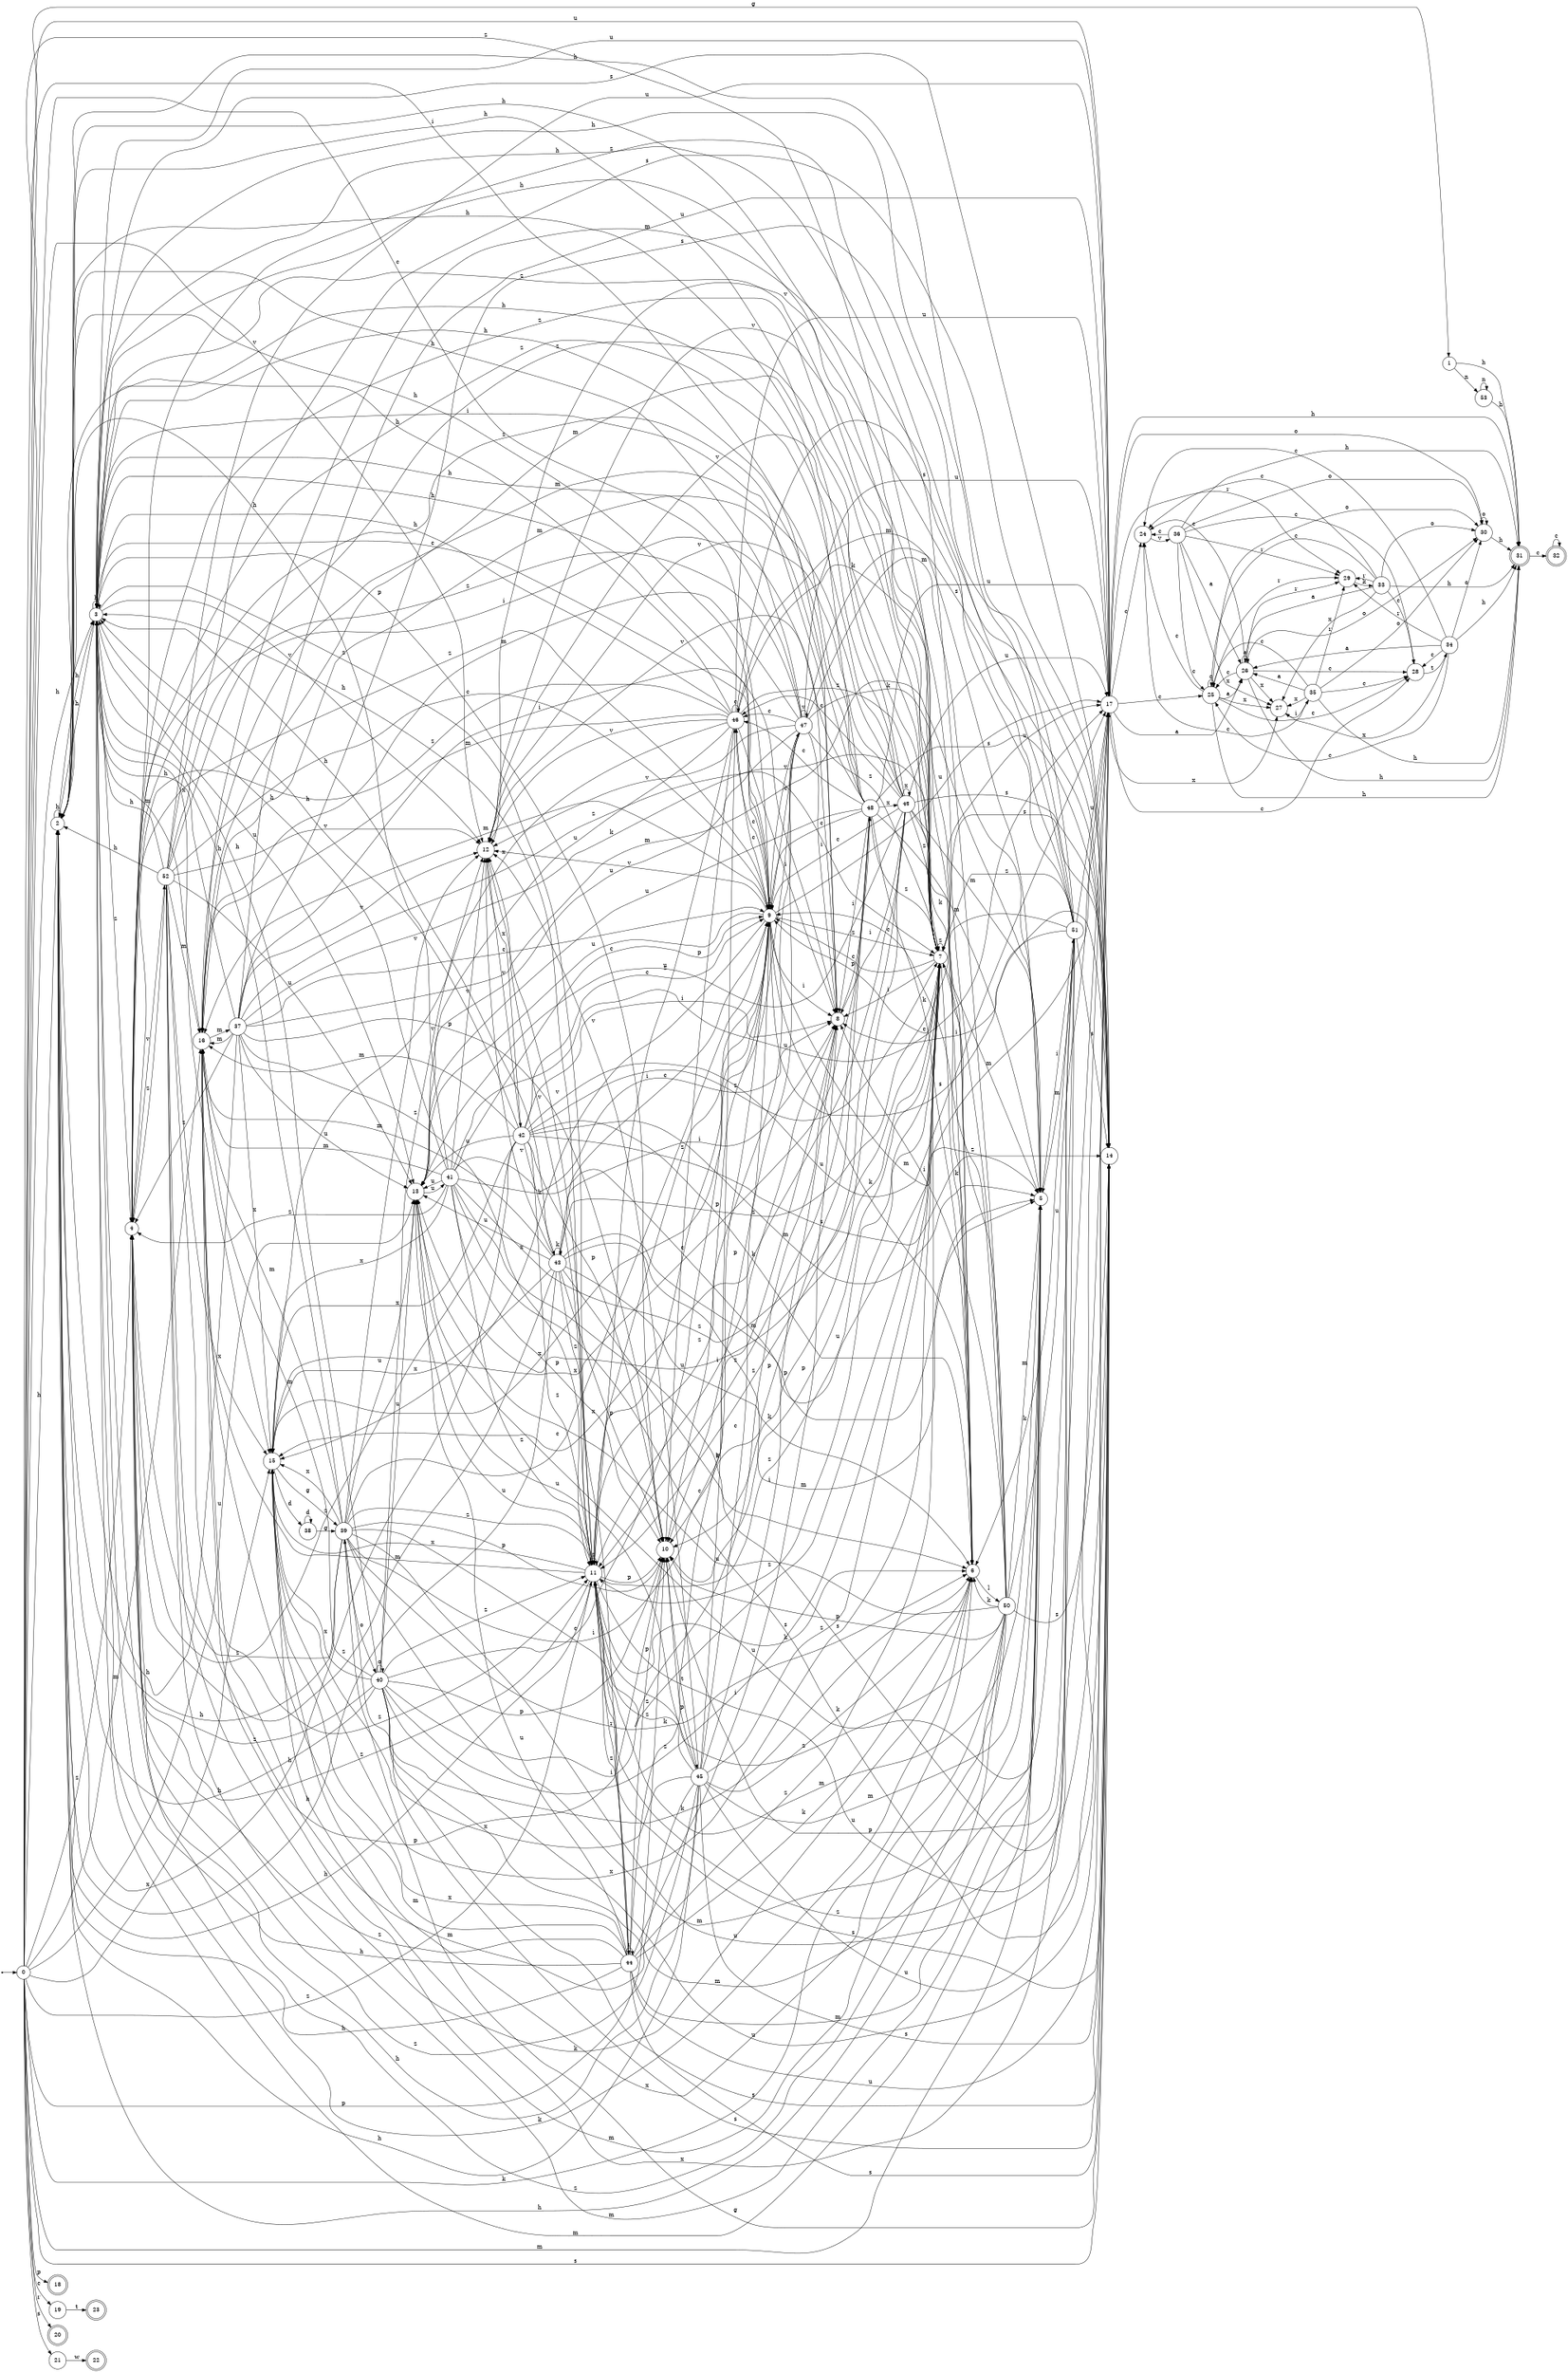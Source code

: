 digraph finite_state_machine {
rankdir=LR;
size="20,20";
node [shape = point]; "dummy0"
node [shape = circle]; "0";
"dummy0" -> "0";
node [shape = circle]; "1";
node [shape = circle]; "2";
node [shape = circle]; "3";
node [shape = circle]; "4";
node [shape = circle]; "5";
node [shape = circle]; "6";
node [shape = circle]; "7";
node [shape = circle]; "8";
node [shape = circle]; "9";
node [shape = circle]; "10";
node [shape = circle]; "11";
node [shape = circle]; "12";
node [shape = circle]; "13";
node [shape = circle]; "14";
node [shape = circle]; "15";
node [shape = circle]; "16";
node [shape = circle]; "17";
node [shape = doublecircle]; "18";node [shape = circle]; "19";
node [shape = doublecircle]; "20";node [shape = circle]; "21";
node [shape = doublecircle]; "22";node [shape = doublecircle]; "23";node [shape = circle]; "24";
node [shape = circle]; "25";
node [shape = circle]; "26";
node [shape = circle]; "27";
node [shape = circle]; "28";
node [shape = circle]; "29";
node [shape = circle]; "30";
node [shape = doublecircle]; "31";node [shape = doublecircle]; "32";node [shape = circle]; "33";
node [shape = circle]; "34";
node [shape = circle]; "35";
node [shape = circle]; "36";
node [shape = circle]; "37";
node [shape = circle]; "38";
node [shape = circle]; "39";
node [shape = circle]; "40";
node [shape = circle]; "41";
node [shape = circle]; "42";
node [shape = circle]; "43";
node [shape = circle]; "44";
node [shape = circle]; "45";
node [shape = circle]; "46";
node [shape = circle]; "47";
node [shape = circle]; "48";
node [shape = circle]; "49";
node [shape = circle]; "50";
node [shape = circle]; "51";
node [shape = circle]; "52";
node [shape = circle]; "53";
"0" -> "1" [label = "g"];
 "0" -> "2" [label = "h"];
 "0" -> "3" [label = "h"];
 "0" -> "11" [label = "z"];
 "0" -> "4" [label = "z"];
 "0" -> "7" [label = "z"];
 "0" -> "16" [label = "m"];
 "0" -> "5" [label = "m"];
 "0" -> "6" [label = "k"];
 "0" -> "8" [label = "i"];
 "0" -> "9" [label = "c"];
 "0" -> "19" [label = "c"];
 "0" -> "10" [label = "p"];
 "0" -> "18" [label = "p"];
 "0" -> "12" [label = "v"];
 "0" -> "17" [label = "u"];
 "0" -> "13" [label = "u"];
 "0" -> "21" [label = "s"];
 "0" -> "14" [label = "s"];
 "0" -> "15" [label = "x"];
 "0" -> "20" [label = "r"];
 "21" -> "22" [label = "w"];
 "19" -> "23" [label = "t"];
 "17" -> "24" [label = "c"];
 "17" -> "25" [label = "c"];
 "17" -> "28" [label = "c"];
 "17" -> "26" [label = "a"];
 "17" -> "27" [label = "x"];
 "17" -> "29" [label = "r"];
 "17" -> "30" [label = "o"];
 "17" -> "31" [label = "h"];
 "31" -> "32" [label = "c"];
 "32" -> "32" [label = "c"];
 "30" -> "30" [label = "o"];
 "30" -> "31" [label = "h"];
 "29" -> "33" [label = "k"];
 "33" -> "29" [label = "r"];
 "33" -> "24" [label = "c"];
 "33" -> "25" [label = "c"];
 "33" -> "28" [label = "c"];
 "33" -> "26" [label = "a"];
 "33" -> "27" [label = "x"];
 "33" -> "30" [label = "o"];
 "33" -> "31" [label = "h"];
 "28" -> "34" [label = "t"];
 "34" -> "24" [label = "c"];
 "34" -> "25" [label = "c"];
 "34" -> "28" [label = "c"];
 "34" -> "26" [label = "a"];
 "34" -> "27" [label = "x"];
 "34" -> "29" [label = "r"];
 "34" -> "30" [label = "o"];
 "34" -> "31" [label = "h"];
 "27" -> "35" [label = "i"];
 "35" -> "27" [label = "x"];
 "35" -> "24" [label = "c"];
 "35" -> "25" [label = "c"];
 "35" -> "28" [label = "c"];
 "35" -> "26" [label = "a"];
 "35" -> "29" [label = "r"];
 "35" -> "30" [label = "o"];
 "35" -> "31" [label = "h"];
 "26" -> "26" [label = "a"];
 "26" -> "24" [label = "c"];
 "26" -> "25" [label = "c"];
 "26" -> "28" [label = "c"];
 "26" -> "27" [label = "x"];
 "26" -> "29" [label = "r"];
 "26" -> "30" [label = "o"];
 "26" -> "31" [label = "h"];
 "25" -> "24" [label = "c"];
 "25" -> "25" [label = "c"];
 "25" -> "28" [label = "c"];
 "25" -> "26" [label = "a"];
 "25" -> "27" [label = "x"];
 "25" -> "29" [label = "r"];
 "25" -> "30" [label = "o"];
 "25" -> "31" [label = "h"];
 "24" -> "36" [label = "v"];
 "36" -> "24" [label = "c"];
 "36" -> "25" [label = "c"];
 "36" -> "28" [label = "c"];
 "36" -> "26" [label = "a"];
 "36" -> "27" [label = "x"];
 "36" -> "29" [label = "r"];
 "36" -> "30" [label = "o"];
 "36" -> "31" [label = "h"];
 "16" -> "37" [label = "m"];
 "37" -> "16" [label = "m"];
 "37" -> "5" [label = "m"];
 "37" -> "2" [label = "h"];
 "37" -> "3" [label = "h"];
 "37" -> "11" [label = "z"];
 "37" -> "4" [label = "z"];
 "37" -> "7" [label = "z"];
 "37" -> "6" [label = "k"];
 "37" -> "8" [label = "i"];
 "37" -> "9" [label = "c"];
 "37" -> "10" [label = "p"];
 "37" -> "12" [label = "v"];
 "37" -> "17" [label = "u"];
 "37" -> "13" [label = "u"];
 "37" -> "14" [label = "s"];
 "37" -> "15" [label = "x"];
 "15" -> "38" [label = "d"];
 "15" -> "39" [label = "g"];
 "39" -> "14" [label = "s"];
 "39" -> "15" [label = "x"];
 "39" -> "40" [label = "o"];
 "39" -> "2" [label = "h"];
 "39" -> "3" [label = "h"];
 "39" -> "11" [label = "z"];
 "39" -> "4" [label = "z"];
 "39" -> "7" [label = "z"];
 "39" -> "16" [label = "m"];
 "39" -> "5" [label = "m"];
 "39" -> "6" [label = "k"];
 "39" -> "8" [label = "i"];
 "39" -> "9" [label = "c"];
 "39" -> "10" [label = "p"];
 "39" -> "12" [label = "v"];
 "39" -> "17" [label = "u"];
 "39" -> "13" [label = "u"];
 "40" -> "40" [label = "o"];
 "40" -> "14" [label = "s"];
 "40" -> "15" [label = "x"];
 "40" -> "2" [label = "h"];
 "40" -> "3" [label = "h"];
 "40" -> "11" [label = "z"];
 "40" -> "4" [label = "z"];
 "40" -> "7" [label = "z"];
 "40" -> "16" [label = "m"];
 "40" -> "5" [label = "m"];
 "40" -> "6" [label = "k"];
 "40" -> "8" [label = "i"];
 "40" -> "9" [label = "c"];
 "40" -> "10" [label = "p"];
 "40" -> "12" [label = "v"];
 "40" -> "17" [label = "u"];
 "40" -> "13" [label = "u"];
 "38" -> "38" [label = "d"];
 "38" -> "39" [label = "g"];
 "14" -> "39" [label = "g"];
 "13" -> "41" [label = "u"];
 "41" -> "17" [label = "u"];
 "41" -> "13" [label = "u"];
 "41" -> "2" [label = "h"];
 "41" -> "3" [label = "h"];
 "41" -> "11" [label = "z"];
 "41" -> "4" [label = "z"];
 "41" -> "7" [label = "z"];
 "41" -> "16" [label = "m"];
 "41" -> "5" [label = "m"];
 "41" -> "6" [label = "k"];
 "41" -> "8" [label = "i"];
 "41" -> "9" [label = "c"];
 "41" -> "10" [label = "p"];
 "41" -> "12" [label = "v"];
 "41" -> "14" [label = "s"];
 "41" -> "15" [label = "x"];
 "12" -> "42" [label = "x"];
 "42" -> "12" [label = "v"];
 "42" -> "43" [label = "k"];
 "42" -> "6" [label = "k"];
 "42" -> "2" [label = "h"];
 "42" -> "3" [label = "h"];
 "42" -> "11" [label = "z"];
 "42" -> "4" [label = "z"];
 "42" -> "7" [label = "z"];
 "42" -> "16" [label = "m"];
 "42" -> "5" [label = "m"];
 "42" -> "8" [label = "i"];
 "42" -> "9" [label = "c"];
 "42" -> "10" [label = "p"];
 "42" -> "17" [label = "u"];
 "42" -> "13" [label = "u"];
 "42" -> "14" [label = "s"];
 "42" -> "15" [label = "x"];
 "43" -> "43" [label = "k"];
 "43" -> "6" [label = "k"];
 "43" -> "12" [label = "v"];
 "43" -> "2" [label = "h"];
 "43" -> "3" [label = "h"];
 "43" -> "11" [label = "z"];
 "43" -> "4" [label = "z"];
 "43" -> "7" [label = "z"];
 "43" -> "16" [label = "m"];
 "43" -> "5" [label = "m"];
 "43" -> "8" [label = "i"];
 "43" -> "9" [label = "c"];
 "43" -> "10" [label = "p"];
 "43" -> "17" [label = "u"];
 "43" -> "13" [label = "u"];
 "43" -> "14" [label = "s"];
 "43" -> "15" [label = "x"];
 "11" -> "11" [label = "z"];
 "11" -> "4" [label = "z"];
 "11" -> "7" [label = "z"];
 "11" -> "44" [label = "r"];
 "11" -> "2" [label = "h"];
 "11" -> "3" [label = "h"];
 "11" -> "16" [label = "m"];
 "11" -> "5" [label = "m"];
 "11" -> "6" [label = "k"];
 "11" -> "8" [label = "i"];
 "11" -> "9" [label = "c"];
 "11" -> "10" [label = "p"];
 "11" -> "12" [label = "v"];
 "11" -> "17" [label = "u"];
 "11" -> "13" [label = "u"];
 "11" -> "14" [label = "s"];
 "11" -> "15" [label = "x"];
 "44" -> "44" [label = "r"];
 "44" -> "11" [label = "z"];
 "44" -> "4" [label = "z"];
 "44" -> "7" [label = "z"];
 "44" -> "2" [label = "h"];
 "44" -> "3" [label = "h"];
 "44" -> "16" [label = "m"];
 "44" -> "5" [label = "m"];
 "44" -> "6" [label = "k"];
 "44" -> "8" [label = "i"];
 "44" -> "9" [label = "c"];
 "44" -> "10" [label = "p"];
 "44" -> "12" [label = "v"];
 "44" -> "17" [label = "u"];
 "44" -> "13" [label = "u"];
 "44" -> "14" [label = "s"];
 "44" -> "15" [label = "x"];
 "10" -> "45" [label = "t"];
 "45" -> "10" [label = "p"];
 "45" -> "8" [label = "i"];
 "45" -> "9" [label = "c"];
 "45" -> "46" [label = "c"];
 "45" -> "2" [label = "h"];
 "45" -> "3" [label = "h"];
 "45" -> "11" [label = "z"];
 "45" -> "4" [label = "z"];
 "45" -> "7" [label = "z"];
 "45" -> "16" [label = "m"];
 "45" -> "5" [label = "m"];
 "45" -> "6" [label = "k"];
 "45" -> "12" [label = "v"];
 "45" -> "17" [label = "u"];
 "45" -> "13" [label = "u"];
 "45" -> "14" [label = "s"];
 "45" -> "15" [label = "x"];
 "46" -> "9" [label = "c"];
 "46" -> "46" [label = "c"];
 "46" -> "8" [label = "i"];
 "46" -> "10" [label = "p"];
 "46" -> "2" [label = "h"];
 "46" -> "3" [label = "h"];
 "46" -> "11" [label = "z"];
 "46" -> "4" [label = "z"];
 "46" -> "7" [label = "z"];
 "46" -> "16" [label = "m"];
 "46" -> "5" [label = "m"];
 "46" -> "6" [label = "k"];
 "46" -> "12" [label = "v"];
 "46" -> "17" [label = "u"];
 "46" -> "13" [label = "u"];
 "46" -> "14" [label = "s"];
 "46" -> "15" [label = "x"];
 "9" -> "9" [label = "c"];
 "9" -> "46" [label = "c"];
 "9" -> "12" [label = "v"];
 "9" -> "47" [label = "v"];
 "9" -> "8" [label = "i"];
 "9" -> "10" [label = "p"];
 "9" -> "2" [label = "h"];
 "9" -> "3" [label = "h"];
 "9" -> "11" [label = "z"];
 "9" -> "4" [label = "z"];
 "9" -> "7" [label = "z"];
 "9" -> "16" [label = "m"];
 "9" -> "5" [label = "m"];
 "9" -> "6" [label = "k"];
 "9" -> "17" [label = "u"];
 "9" -> "13" [label = "u"];
 "9" -> "14" [label = "s"];
 "9" -> "15" [label = "x"];
 "47" -> "12" [label = "v"];
 "47" -> "47" [label = "v"];
 "47" -> "9" [label = "c"];
 "47" -> "46" [label = "c"];
 "47" -> "8" [label = "i"];
 "47" -> "10" [label = "p"];
 "47" -> "2" [label = "h"];
 "47" -> "3" [label = "h"];
 "47" -> "11" [label = "z"];
 "47" -> "4" [label = "z"];
 "47" -> "7" [label = "z"];
 "47" -> "16" [label = "m"];
 "47" -> "5" [label = "m"];
 "47" -> "6" [label = "k"];
 "47" -> "17" [label = "u"];
 "47" -> "13" [label = "u"];
 "47" -> "14" [label = "s"];
 "47" -> "15" [label = "x"];
 "8" -> "48" [label = "p"];
 "48" -> "8" [label = "i"];
 "48" -> "49" [label = "x"];
 "48" -> "15" [label = "x"];
 "48" -> "9" [label = "c"];
 "48" -> "46" [label = "c"];
 "48" -> "10" [label = "p"];
 "48" -> "2" [label = "h"];
 "48" -> "3" [label = "h"];
 "48" -> "11" [label = "z"];
 "48" -> "4" [label = "z"];
 "48" -> "7" [label = "z"];
 "48" -> "16" [label = "m"];
 "48" -> "5" [label = "m"];
 "48" -> "6" [label = "k"];
 "48" -> "12" [label = "v"];
 "48" -> "17" [label = "u"];
 "48" -> "13" [label = "u"];
 "48" -> "14" [label = "s"];
 "49" -> "49" [label = "x"];
 "49" -> "15" [label = "x"];
 "49" -> "8" [label = "i"];
 "49" -> "9" [label = "c"];
 "49" -> "46" [label = "c"];
 "49" -> "10" [label = "p"];
 "49" -> "2" [label = "h"];
 "49" -> "3" [label = "h"];
 "49" -> "11" [label = "z"];
 "49" -> "4" [label = "z"];
 "49" -> "7" [label = "z"];
 "49" -> "16" [label = "m"];
 "49" -> "5" [label = "m"];
 "49" -> "6" [label = "k"];
 "49" -> "12" [label = "v"];
 "49" -> "17" [label = "u"];
 "49" -> "13" [label = "u"];
 "49" -> "14" [label = "s"];
 "7" -> "11" [label = "z"];
 "7" -> "4" [label = "z"];
 "7" -> "7" [label = "z"];
 "7" -> "2" [label = "h"];
 "7" -> "3" [label = "h"];
 "7" -> "16" [label = "m"];
 "7" -> "5" [label = "m"];
 "7" -> "6" [label = "k"];
 "7" -> "8" [label = "i"];
 "7" -> "9" [label = "c"];
 "7" -> "10" [label = "p"];
 "7" -> "12" [label = "v"];
 "7" -> "17" [label = "u"];
 "7" -> "13" [label = "u"];
 "7" -> "14" [label = "s"];
 "7" -> "15" [label = "x"];
 "6" -> "50" [label = "l"];
 "50" -> "6" [label = "k"];
 "50" -> "2" [label = "h"];
 "50" -> "3" [label = "h"];
 "50" -> "11" [label = "z"];
 "50" -> "4" [label = "z"];
 "50" -> "7" [label = "z"];
 "50" -> "16" [label = "m"];
 "50" -> "5" [label = "m"];
 "50" -> "8" [label = "i"];
 "50" -> "9" [label = "c"];
 "50" -> "10" [label = "p"];
 "50" -> "12" [label = "v"];
 "50" -> "17" [label = "u"];
 "50" -> "13" [label = "u"];
 "50" -> "14" [label = "s"];
 "50" -> "15" [label = "x"];
 "5" -> "51" [label = "i"];
 "51" -> "16" [label = "m"];
 "51" -> "5" [label = "m"];
 "51" -> "2" [label = "h"];
 "51" -> "3" [label = "h"];
 "51" -> "11" [label = "z"];
 "51" -> "4" [label = "z"];
 "51" -> "7" [label = "z"];
 "51" -> "6" [label = "k"];
 "51" -> "8" [label = "i"];
 "51" -> "9" [label = "c"];
 "51" -> "10" [label = "p"];
 "51" -> "12" [label = "v"];
 "51" -> "17" [label = "u"];
 "51" -> "13" [label = "u"];
 "51" -> "14" [label = "s"];
 "51" -> "15" [label = "x"];
 "4" -> "52" [label = "v"];
 "52" -> "11" [label = "z"];
 "52" -> "4" [label = "z"];
 "52" -> "7" [label = "z"];
 "52" -> "2" [label = "h"];
 "52" -> "3" [label = "h"];
 "52" -> "16" [label = "m"];
 "52" -> "5" [label = "m"];
 "52" -> "6" [label = "k"];
 "52" -> "8" [label = "i"];
 "52" -> "9" [label = "c"];
 "52" -> "10" [label = "p"];
 "52" -> "12" [label = "v"];
 "52" -> "17" [label = "u"];
 "52" -> "13" [label = "u"];
 "52" -> "14" [label = "s"];
 "52" -> "15" [label = "x"];
 "3" -> "2" [label = "h"];
 "3" -> "3" [label = "h"];
 "3" -> "11" [label = "z"];
 "3" -> "4" [label = "z"];
 "3" -> "7" [label = "z"];
 "3" -> "16" [label = "m"];
 "3" -> "5" [label = "m"];
 "3" -> "6" [label = "k"];
 "3" -> "8" [label = "i"];
 "3" -> "9" [label = "c"];
 "3" -> "10" [label = "p"];
 "3" -> "12" [label = "v"];
 "3" -> "17" [label = "u"];
 "3" -> "13" [label = "u"];
 "3" -> "14" [label = "s"];
 "3" -> "15" [label = "x"];
 "2" -> "2" [label = "h"];
 "2" -> "3" [label = "h"];
 "1" -> "53" [label = "n"];
 "1" -> "31" [label = "h"];
 "53" -> "53" [label = "n"];
 "53" -> "31" [label = "h"];
 }
